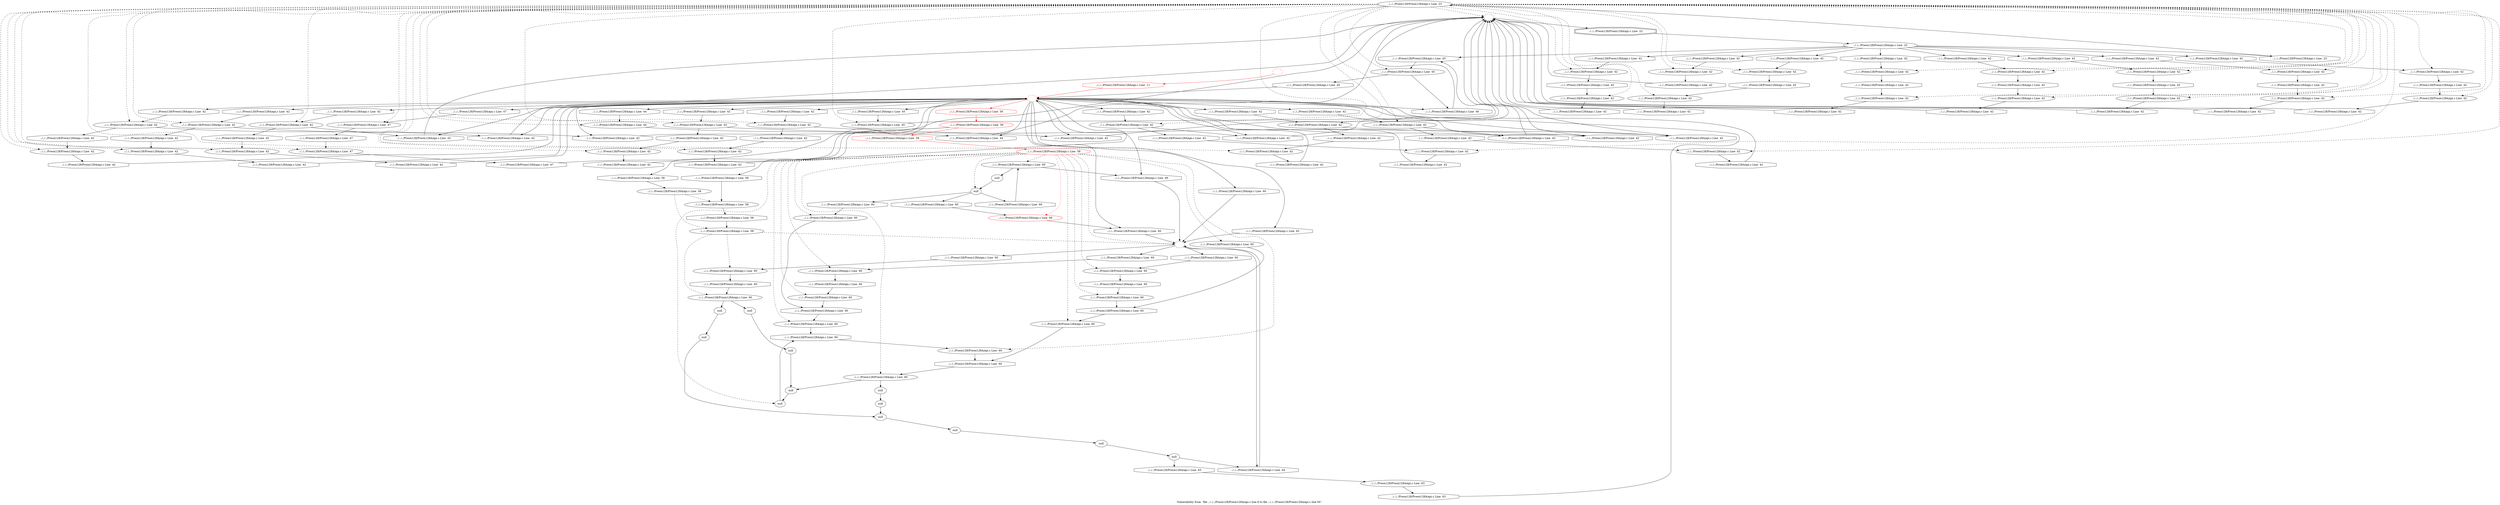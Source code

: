 digraph "Vulnerability from 'file ../../../Preon128/Preon128A/api.c line 8 to file ../../../Preon128/Preon128A/api.c line 60 '  "{
label="Vulnerability from  'file ../../../Preon128/Preon128A/api.c line 8 to file ../../../Preon128/Preon128A/api.c line 60 ' ";
node_2834[shape=ellipse,style=solid,label="../../../Preon128/Preon128A/api.c Line  23"]
node_2831[shape=ellipse,style=dashed,label=""]
"node_2834"->"node_2831" [style=dashed]
node_2838[shape=ellipse,style=solid,label="../../../Preon128/Preon128A/api.c Line  42"]
"node_2834"->"node_2838" [style=dashed]
node_2923[shape=ellipse,style=solid,label="../../../Preon128/Preon128A/api.c Line  44"]
"node_2834"->"node_2923" [style=dashed]
node_2885[shape=ellipse,style=solid,label="../../../Preon128/Preon128A/api.c Line  42"]
"node_2834"->"node_2885" [style=dashed]
node_2851[shape=ellipse,style=solid,label="../../../Preon128/Preon128A/api.c Line  42"]
"node_2834"->"node_2851" [style=dashed]
node_2932[shape=ellipse,style=solid,label="../../../Preon128/Preon128A/api.c Line  47"]
"node_2834"->"node_2932" [style=dashed]
node_2849[shape=ellipse,style=solid,label="../../../Preon128/Preon128A/api.c Line  42"]
"node_2834"->"node_2849" [style=dashed]
node_2879[shape=ellipse,style=solid,label="../../../Preon128/Preon128A/api.c Line  42"]
"node_2834"->"node_2879" [style=dashed]
node_2860[shape=ellipse,style=solid,label="../../../Preon128/Preon128A/api.c Line  42"]
"node_2834"->"node_2860" [style=dashed]
node_2928[shape=ellipse,style=solid,label="../../../Preon128/Preon128A/api.c Line  45"]
"node_2834"->"node_2928" [style=dashed]
node_2845[shape=ellipse,style=solid,label="../../../Preon128/Preon128A/api.c Line  42"]
"node_2834"->"node_2845" [style=dashed]
node_2881[shape=ellipse,style=solid,label="../../../Preon128/Preon128A/api.c Line  42"]
"node_2834"->"node_2881" [style=dashed]
node_2912[shape=ellipse,style=solid,label="../../../Preon128/Preon128A/api.c Line  42"]
"node_2834"->"node_2912" [style=dashed]
node_2890[shape=ellipse,style=solid,label="../../../Preon128/Preon128A/api.c Line  42"]
"node_2834"->"node_2890" [style=dashed]
node_2934[shape=ellipse,style=solid,label="../../../Preon128/Preon128A/api.c Line  47"]
"node_2834"->"node_2934" [style=dashed]
node_2883[shape=ellipse,style=solid,label="../../../Preon128/Preon128A/api.c Line  42"]
"node_2834"->"node_2883" [style=dashed]
node_2892[shape=ellipse,style=solid,label="../../../Preon128/Preon128A/api.c Line  42"]
"node_2834"->"node_2892" [style=dashed]
node_2894[shape=ellipse,style=solid,label="../../../Preon128/Preon128A/api.c Line  42"]
"node_2834"->"node_2894" [style=dashed]
node_2840[shape=ellipse,style=solid,label="../../../Preon128/Preon128A/api.c Line  42"]
"node_2834"->"node_2840" [style=dashed]
node_2836[shape=ellipse,style=solid,label="../../../Preon128/Preon128A/api.c Line  42"]
"node_2834"->"node_2836" [style=dashed]
node_2896[shape=ellipse,style=solid,label="../../../Preon128/Preon128A/api.c Line  42"]
"node_2834"->"node_2896" [style=dashed]
node_2862[shape=ellipse,style=solid,label="../../../Preon128/Preon128A/api.c Line  42"]
"node_2834"->"node_2862" [style=dashed]
node_2914[shape=ellipse,style=solid,label="../../../Preon128/Preon128A/api.c Line  42"]
"node_2834"->"node_2914" [style=dashed]
node_2869[shape=ellipse,style=solid,label="../../../Preon128/Preon128A/api.c Line  42"]
"node_2834"->"node_2869" [style=dashed]
node_2858[shape=ellipse,style=solid,label="../../../Preon128/Preon128A/api.c Line  42"]
"node_2834"->"node_2858" [style=dashed]
node_2872[shape=ellipse,style=solid,label="../../../Preon128/Preon128A/api.c Line  42"]
"node_2834"->"node_2872" [style=dashed]
node_2916[shape=ellipse,style=solid,label="../../../Preon128/Preon128A/api.c Line  42"]
"node_2834"->"node_2916" [style=dashed]
node_2901[shape=ellipse,style=solid,label="../../../Preon128/Preon128A/api.c Line  42"]
"node_2834"->"node_2901" [style=dashed]
node_2856[shape=ellipse,style=solid,label="../../../Preon128/Preon128A/api.c Line  42"]
"node_2834"->"node_2856" [style=dashed]
node_2903[shape=ellipse,style=solid,label="../../../Preon128/Preon128A/api.c Line  42"]
"node_2834"->"node_2903" [style=dashed]
node_2905[shape=ellipse,style=solid,label="../../../Preon128/Preon128A/api.c Line  42"]
"node_2834"->"node_2905" [style=dashed]
node_2926[shape=ellipse,style=solid,label="../../../Preon128/Preon128A/api.c Line  45"]
"node_2834"->"node_2926" [style=dashed]
node_2874[shape=ellipse,style=solid,label="../../../Preon128/Preon128A/api.c Line  42"]
"node_2834"->"node_2874" [style=dashed]
node_2867[shape=ellipse,style=solid,label="../../../Preon128/Preon128A/api.c Line  42"]
"node_2834"->"node_2867" [style=dashed]
node_2907[shape=ellipse,style=solid,label="../../../Preon128/Preon128A/api.c Line  42"]
"node_2834"->"node_2907" [style=dashed]
node_2847[shape=ellipse,style=solid,label="../../../Preon128/Preon128A/api.c Line  42"]
"node_2834"->"node_2847" [style=dashed]
node_2918[shape=ellipse,style=solid,label="../../../Preon128/Preon128A/api.c Line  42"]
"node_2834"->"node_2918" [style=dashed]
node_2833[shape=doubleoctagon,style=solid,label="../../../Preon128/Preon128A/api.c Line  22"]
node_2832[shape=ellipse,style=solid,label="../../../Preon128/Preon128A/api.c Line  22"]
"node_2833"->"node_2832"
node_2929[shape=octagon,style=solid,label="../../../Preon128/Preon128A/api.c Line  45"]
"node_2832"->"node_2929"
node_2880[shape=octagon,style=solid,label="../../../Preon128/Preon128A/api.c Line  42"]
"node_2832"->"node_2880"
node_2913[shape=octagon,style=solid,label="../../../Preon128/Preon128A/api.c Line  42"]
"node_2832"->"node_2913"
node_2891[shape=octagon,style=solid,label="../../../Preon128/Preon128A/api.c Line  42"]
"node_2832"->"node_2891"
node_2868[shape=octagon,style=solid,label="../../../Preon128/Preon128A/api.c Line  42"]
"node_2832"->"node_2868"
node_2857[shape=octagon,style=solid,label="../../../Preon128/Preon128A/api.c Line  42"]
"node_2832"->"node_2857"
node_2837[shape=octagon,style=solid,label="../../../Preon128/Preon128A/api.c Line  42"]
"node_2832"->"node_2837"
node_2902[shape=octagon,style=solid,label="../../../Preon128/Preon128A/api.c Line  42"]
"node_2832"->"node_2902"
node_2846[shape=octagon,style=solid,label="../../../Preon128/Preon128A/api.c Line  42"]
"node_2832"->"node_2846"
node_2835[shape=octagon,style=solid,label="../../../Preon128/Preon128A/api.c Line  23"]
"node_2832"->"node_2835"
"node_2831"->"node_2833"
node_2830[shape=octagon,style=solid,label="../../../Preon128/Preon128A/api.c Line  11", color=red]
node_2829[shape=ellipse,style=dashed,label="", color=red]
"node_2830"->"node_2829" [color=red]
node_2850[shape=octagon,style=solid,label="../../../Preon128/Preon128A/api.c Line  42"]
"node_2829"->"node_2850"
node_2982[shape=octagon,style=solid,label="../../../Preon128/Preon128A/api.c Line  60"]
"node_2829"->"node_2982"
node_2854[shape=octagon,style=solid,label="../../../Preon128/Preon128A/api.c Line  42"]
"node_2829"->"node_2854"
node_2937[shape=octagon,style=solid,label="../../../Preon128/Preon128A/api.c Line  56", color=red]
"node_2829"->"node_2937" [color=red]
node_2884[shape=octagon,style=solid,label="../../../Preon128/Preon128A/api.c Line  42"]
"node_2829"->"node_2884"
node_2843[shape=octagon,style=solid,label="../../../Preon128/Preon128A/api.c Line  42"]
"node_2829"->"node_2843"
node_2933[shape=octagon,style=solid,label="../../../Preon128/Preon128A/api.c Line  47"]
"node_2829"->"node_2933"
node_2945[shape=octagon,style=solid,label="../../../Preon128/Preon128A/api.c Line  60"]
"node_2829"->"node_2945"
node_2839[shape=octagon,style=solid,label="../../../Preon128/Preon128A/api.c Line  42"]
"node_2829"->"node_2839"
node_2966[shape=octagon,style=solid,label="../../../Preon128/Preon128A/api.c Line  60"]
"node_2829"->"node_2966"
node_2877[shape=octagon,style=solid,label="../../../Preon128/Preon128A/api.c Line  42"]
"node_2829"->"node_2877"
node_2931[shape=octagon,style=solid,label="../../../Preon128/Preon128A/api.c Line  46"]
"node_2829"->"node_2931"
node_2888[shape=octagon,style=solid,label="../../../Preon128/Preon128A/api.c Line  42"]
"node_2829"->"node_2888"
node_2895[shape=octagon,style=solid,label="../../../Preon128/Preon128A/api.c Line  42"]
"node_2829"->"node_2895"
node_2861[shape=octagon,style=solid,label="../../../Preon128/Preon128A/api.c Line  42"]
"node_2829"->"node_2861"
node_2865[shape=octagon,style=solid,label="../../../Preon128/Preon128A/api.c Line  42"]
"node_2829"->"node_2865"
node_2899[shape=octagon,style=solid,label="../../../Preon128/Preon128A/api.c Line  42"]
"node_2829"->"node_2899"
node_2924[shape=octagon,style=solid,label="../../../Preon128/Preon128A/api.c Line  44"]
"node_2829"->"node_2924"
node_2925[shape=octagon,style=solid,label="../../../Preon128/Preon128A/api.c Line  44"]
"node_2829"->"node_2925"
node_2910[shape=octagon,style=solid,label="../../../Preon128/Preon128A/api.c Line  42"]
"node_2829"->"node_2910"
node_2917[shape=octagon,style=solid,label="../../../Preon128/Preon128A/api.c Line  42"]
"node_2829"->"node_2917"
node_2921[shape=octagon,style=solid,label="../../../Preon128/Preon128A/api.c Line  42"]
"node_2829"->"node_2921"
node_2991[shape=octagon,style=solid,label="../../../Preon128/Preon128A/api.c Line  62"]
"node_2829"->"node_2991"
node_2873[shape=octagon,style=solid,label="../../../Preon128/Preon128A/api.c Line  42"]
"node_2829"->"node_2873"
node_2927[shape=octagon,style=solid,label="../../../Preon128/Preon128A/api.c Line  45"]
"node_2829"->"node_2927"
node_2906[shape=octagon,style=solid,label="../../../Preon128/Preon128A/api.c Line  42"]
"node_2829"->"node_2906"
node_2828[shape=ellipse,style=dashed,label="", color=red]
"node_2828"->"node_2830" [color=red]
"node_2850"->"node_2849"
"node_2838"->"node_2843"
node_2841[shape=octagon,style=solid,label="../../../Preon128/Preon128A/api.c Line  42"]
"node_2838"->"node_2841"
node_2980[shape=ellipse,style=solid,label="../../../Preon128/Preon128A/api.c Line  60"]
node_2979[shape=octagon,style=solid,label="../../../Preon128/Preon128A/api.c Line  60"]
"node_2980"->"node_2979"
node_2981[shape=octagon,style=solid,label="../../../Preon128/Preon128A/api.c Line  60"]
"node_2981"->"node_2980"
node_2944[shape=ellipse,style=dashed,label=""]
"node_2982"->"node_2944"
"node_2854"->"node_2831"
node_2922[shape=octagon,style=solid,label="../../../Preon128/Preon128A/api.c Line  42"]
"node_2922"->"node_2831"
"node_2923"->"node_2925"
node_2936[shape=ellipse,style=solid,label="../../../Preon128/Preon128A/api.c Line  56", color=red]
node_2955[shape=octagon,style=solid,label="../../../Preon128/Preon128A/api.c Line  58", color=red]
"node_2936"->"node_2955" [color=red]
node_2939[shape=octagon,style=solid,label="../../../Preon128/Preon128A/api.c Line  58"]
"node_2936"->"node_2939"
node_2941[shape=octagon,style=solid,label="../../../Preon128/Preon128A/api.c Line  58"]
"node_2936"->"node_2941"
"node_2937"->"node_2936" [color=red]
"node_2884"->"node_2883"
node_2887[shape=octagon,style=solid,label="../../../Preon128/Preon128A/api.c Line  42"]
"node_2885"->"node_2887"
"node_2843"->"node_2831"
node_2853[shape=octagon,style=solid,label="../../../Preon128/Preon128A/api.c Line  42"]
"node_2851"->"node_2853"
node_2935[shape=octagon,style=solid,label="../../../Preon128/Preon128A/api.c Line  47"]
"node_2932"->"node_2935"
"node_2933"->"node_2932"
"node_2849"->"node_2854"
node_2852[shape=octagon,style=solid,label="../../../Preon128/Preon128A/api.c Line  42"]
"node_2849"->"node_2852"
node_2983[shape=ellipse,style=solid,label="../../../Preon128/Preon128A/api.c Line  60"]
node_2977[shape=octagon,style=solid,label="../../../Preon128/Preon128A/api.c Line  60"]
"node_2983"->"node_2977"
node_2984[shape=octagon,style=solid,label="../../../Preon128/Preon128A/api.c Line  60"]
"node_2984"->"node_2983"
node_2985[shape=ellipse,style=solid,label="null"]
node_2975[shape=octagon,style=solid,label="../../../Preon128/Preon128A/api.c Line  60"]
"node_2985"->"node_2975"
node_2844[shape=octagon,style=solid,label="../../../Preon128/Preon128A/api.c Line  42"]
"node_2844"->"node_2831"
node_2870[shape=octagon,style=solid,label="../../../Preon128/Preon128A/api.c Line  42"]
"node_2870"->"node_2869"
"node_2944"->"node_2981"
node_2965[shape=octagon,style=solid,label="../../../Preon128/Preon128A/api.c Line  60"]
"node_2944"->"node_2965"
node_2995[shape=octagon,style=solid,label="../../../Preon128/Preon128A/api.c Line  64"]
"node_2944"->"node_2995"
node_2947[shape=octagon,style=solid,label="../../../Preon128/Preon128A/api.c Line  60"]
"node_2944"->"node_2947"
"node_2945"->"node_2944"
node_2954[shape=ellipse,style=solid,label="../../../Preon128/Preon128A/api.c Line  58", color=red]
"node_2954"->"node_2980" [style=dashed]
"node_2954"->"node_2983" [style=dashed]
"node_2954"->"node_2985" [style=dashed]
"node_2954"->"node_2944" [style=dashed]
node_2964[shape=ellipse,style=solid,label="../../../Preon128/Preon128A/api.c Line  60"]
"node_2954"->"node_2964" [style=dashed]
node_2967[shape=ellipse,style=solid,label="../../../Preon128/Preon128A/api.c Line  60"]
"node_2954"->"node_2967" [style=dashed]
node_2969[shape=ellipse,style=solid,label="null"]
"node_2954"->"node_2969" [style=dashed]
node_2958[shape=ellipse,style=solid,label="../../../Preon128/Preon128A/api.c Line  60"]
"node_2954"->"node_2958" [style=dashed]
node_2960[shape=ellipse,style=solid,label="../../../Preon128/Preon128A/api.c Line  60"]
"node_2954"->"node_2960" [style=dashed]
node_2976[shape=ellipse,style=solid,label="../../../Preon128/Preon128A/api.c Line  60"]
"node_2954"->"node_2976" [style=dashed]
node_2972[shape=ellipse,style=solid,label="../../../Preon128/Preon128A/api.c Line  60", color=red]
"node_2954"->"node_2972" [color=red, style=dashed]
node_2971[shape=ellipse,style=solid,label="../../../Preon128/Preon128A/api.c Line  60"]
"node_2954"->"node_2971" [style=dashed]
node_2962[shape=ellipse,style=solid,label="../../../Preon128/Preon128A/api.c Line  60"]
"node_2954"->"node_2962" [style=dashed]
node_2978[shape=ellipse,style=solid,label="../../../Preon128/Preon128A/api.c Line  60"]
"node_2954"->"node_2978" [style=dashed]
node_2974[shape=ellipse,style=solid,label="../../../Preon128/Preon128A/api.c Line  60"]
"node_2954"->"node_2974" [style=dashed]
"node_2955"->"node_2954" [color=red]
"node_2839"->"node_2838"
node_2886[shape=octagon,style=solid,label="../../../Preon128/Preon128A/api.c Line  42"]
"node_2886"->"node_2885"
"node_2887"->"node_2829"
node_2963[shape=octagon,style=solid,label="../../../Preon128/Preon128A/api.c Line  60"]
"node_2964"->"node_2963"
"node_2965"->"node_2964"
node_2882[shape=octagon,style=solid,label="../../../Preon128/Preon128A/api.c Line  42"]
"node_2879"->"node_2882"
"node_2966"->"node_2944"
"node_2967"->"node_2966"
node_2970[shape=octagon,style=solid,label="null"]
"node_2967"->"node_2970"
"node_2877"->"node_2831"
"node_2860"->"node_2865"
node_2863[shape=octagon,style=solid,label="../../../Preon128/Preon128A/api.c Line  42"]
"node_2860"->"node_2863"
node_2930[shape=octagon,style=solid,label="../../../Preon128/Preon128A/api.c Line  45"]
"node_2928"->"node_2930"
"node_2928"->"node_2931"
"node_2929"->"node_2928"
node_2848[shape=octagon,style=solid,label="../../../Preon128/Preon128A/api.c Line  42"]
"node_2845"->"node_2848"
"node_2930"->"node_2829"
"node_2931"->"node_2831"
"node_2880"->"node_2879"
node_2889[shape=octagon,style=solid,label="../../../Preon128/Preon128A/api.c Line  42"]
"node_2881"->"node_2889"
"node_2888"->"node_2831"
"node_2889"->"node_2831"
node_2948[shape=ellipse,style=solid,label="../../../Preon128/Preon128A/api.c Line  60"]
node_2953[shape=octagon,style=solid,label="null"]
"node_2948"->"node_2953"
node_2951[shape=octagon,style=solid,label="null"]
"node_2948"->"node_2951"
node_2949[shape=octagon,style=solid,label="../../../Preon128/Preon128A/api.c Line  60"]
"node_2949"->"node_2948"
node_2956[shape=ellipse,style=solid,label="null"]
node_2988[shape=octagon,style=solid,label="null"]
"node_2956"->"node_2988"
node_2957[shape=octagon,style=solid,label="null"]
"node_2957"->"node_2956"
node_2915[shape=octagon,style=solid,label="../../../Preon128/Preon128A/api.c Line  42"]
"node_2912"->"node_2915"
"node_2913"->"node_2912"
node_2871[shape=octagon,style=solid,label="../../../Preon128/Preon128A/api.c Line  47"]
"node_2871"->"node_2829"
node_2859[shape=octagon,style=solid,label="../../../Preon128/Preon128A/api.c Line  42"]
"node_2859"->"node_2858"
node_2893[shape=octagon,style=solid,label="../../../Preon128/Preon128A/api.c Line  42"]
"node_2890"->"node_2893"
"node_2891"->"node_2890"
"node_2934"->"node_2871"
"node_2935"->"node_2934"
"node_2882"->"node_2881"
"node_2883"->"node_2886"
"node_2883"->"node_2888"
"node_2868"->"node_2867"
node_2900[shape=octagon,style=solid,label="../../../Preon128/Preon128A/api.c Line  42"]
"node_2892"->"node_2900"
"node_2893"->"node_2892"
node_2968[shape=octagon,style=solid,label="../../../Preon128/Preon128A/api.c Line  60"]
"node_2968"->"node_2967"
"node_2969"->"node_2984"
"node_2969"->"node_2968"
node_2973[shape=octagon,style=solid,label="../../../Preon128/Preon128A/api.c Line  60"]
"node_2969"->"node_2973"
node_2897[shape=octagon,style=solid,label="../../../Preon128/Preon128A/api.c Line  42"]
"node_2894"->"node_2897"
"node_2894"->"node_2899"
"node_2895"->"node_2894"
"node_2861"->"node_2860"
node_2842[shape=octagon,style=solid,label="../../../Preon128/Preon128A/api.c Line  42"]
"node_2840"->"node_2842"
"node_2836"->"node_2844"
node_2992[shape=ellipse,style=solid,label="../../../Preon128/Preon128A/api.c Line  63"]
node_2994[shape=octagon,style=solid,label="../../../Preon128/Preon128A/api.c Line  63"]
"node_2992"->"node_2994"
node_2993[shape=octagon,style=solid,label="../../../Preon128/Preon128A/api.c Line  63"]
"node_2993"->"node_2992"
"node_2994"->"node_2829"
node_2876[shape=octagon,style=solid,label="../../../Preon128/Preon128A/api.c Line  42"]
"node_2876"->"node_2829"
"node_2958"->"node_2957"
node_2986[shape=octagon,style=solid,label="null"]
"node_2958"->"node_2986"
node_2959[shape=octagon,style=solid,label="../../../Preon128/Preon128A/api.c Line  60"]
"node_2959"->"node_2958"
node_2898[shape=octagon,style=solid,label="../../../Preon128/Preon128A/api.c Line  42"]
"node_2896"->"node_2898"
"node_2897"->"node_2896"
"node_2865"->"node_2831"
node_2938[shape=ellipse,style=solid,label="../../../Preon128/Preon128A/api.c Line  58"]
node_2940[shape=ellipse,style=solid,label="../../../Preon128/Preon128A/api.c Line  58"]
"node_2938"->"node_2940" [style=dashed]
node_2942[shape=ellipse,style=solid,label="../../../Preon128/Preon128A/api.c Line  58"]
"node_2938"->"node_2942" [style=dashed]
"node_2939"->"node_2938"
node_2864[shape=octagon,style=solid,label="../../../Preon128/Preon128A/api.c Line  42"]
"node_2864"->"node_2829"
node_2943[shape=octagon,style=solid,label="../../../Preon128/Preon128A/api.c Line  58"]
"node_2940"->"node_2943"
"node_2941"->"node_2940"
"node_2862"->"node_2864"
node_2878[shape=octagon,style=solid,label="../../../Preon128/Preon128A/api.c Line  42"]
"node_2878"->"node_2831"
"node_2898"->"node_2829"
"node_2899"->"node_2831"
"node_2942"->"node_2944" [style=dashed]
"node_2942"->"node_2948" [style=dashed]
node_2946[shape=ellipse,style=solid,label="../../../Preon128/Preon128A/api.c Line  60"]
"node_2942"->"node_2946" [style=dashed]
"node_2943"->"node_2942"
node_2952[shape=ellipse,style=solid,label="null"]
"node_2952"->"node_2986"
"node_2953"->"node_2952"
"node_2857"->"node_2856"
"node_2924"->"node_2923"
"node_2925"->"node_2831"
"node_2852"->"node_2851"
"node_2910"->"node_2831"
node_2911[shape=octagon,style=solid,label="../../../Preon128/Preon128A/api.c Line  42"]
"node_2911"->"node_2831"
"node_2914"->"node_2922"
"node_2915"->"node_2914"
"node_2841"->"node_2840"
"node_2960"->"node_2959"
node_2961[shape=octagon,style=solid,label="../../../Preon128/Preon128A/api.c Line  60"]
"node_2961"->"node_2960"
"node_2869"->"node_2878"
"node_2976"->"node_2975"
"node_2977"->"node_2976"
node_2950[shape=ellipse,style=solid,label="null"]
"node_2950"->"node_2988"
"node_2951"->"node_2950"
"node_2995"->"node_2944"
"node_2837"->"node_2836"
node_2866[shape=octagon,style=solid,label="../../../Preon128/Preon128A/api.c Line  42"]
"node_2858"->"node_2866"
"node_2946"->"node_2949"
"node_2947"->"node_2946"
"node_2872"->"node_2877"
node_2875[shape=octagon,style=solid,label="../../../Preon128/Preon128A/api.c Line  42"]
"node_2872"->"node_2875"
"node_2916"->"node_2921"
node_2919[shape=octagon,style=solid,label="../../../Preon128/Preon128A/api.c Line  42"]
"node_2916"->"node_2919"
"node_2917"->"node_2916"
"node_2863"->"node_2862"
"node_2972"->"node_2982"
"node_2973"->"node_2972"
"node_2986"->"node_2985"
node_2987[shape=ellipse,style=solid,label="null"]
node_2990[shape=octagon,style=solid,label="null"]
"node_2987"->"node_2990"
"node_2988"->"node_2987"
"node_2900"->"node_2831"
node_2904[shape=octagon,style=solid,label="../../../Preon128/Preon128A/api.c Line  42"]
"node_2901"->"node_2904"
node_2920[shape=octagon,style=solid,label="../../../Preon128/Preon128A/api.c Line  42"]
"node_2920"->"node_2829"
"node_2921"->"node_2831"
"node_2856"->"node_2859"
node_2989[shape=ellipse,style=solid,label="null"]
"node_2989"->"node_2993"
"node_2989"->"node_2995"
"node_2990"->"node_2989"
"node_2991"->"node_2944"
"node_2866"->"node_2831"
"node_2848"->"node_2847"
"node_2970"->"node_2969"
"node_2971"->"node_2961"
"node_2902"->"node_2901"
"node_2903"->"node_2911"
"node_2962"->"node_2961"
"node_2963"->"node_2962"
"node_2978"->"node_2977"
"node_2979"->"node_2978"
"node_2904"->"node_2903"
"node_2905"->"node_2910"
node_2908[shape=octagon,style=solid,label="../../../Preon128/Preon128A/api.c Line  42"]
"node_2905"->"node_2908"
"node_2873"->"node_2872"
"node_2875"->"node_2874"
"node_2853"->"node_2829"
"node_2846"->"node_2845"
"node_2926"->"node_2929"
"node_2927"->"node_2926"
"node_2874"->"node_2876"
"node_2867"->"node_2870"
"node_2906"->"node_2905"
node_2909[shape=octagon,style=solid,label="../../../Preon128/Preon128A/api.c Line  42"]
"node_2907"->"node_2909"
node_2855[shape=octagon,style=solid,label="../../../Preon128/Preon128A/api.c Line  42"]
"node_2847"->"node_2855"
"node_2842"->"node_2829"
"node_2855"->"node_2831"
"node_2918"->"node_2920"
"node_2919"->"node_2918"
"node_2835"->"node_2834"
"node_2974"->"node_2959"
"node_2975"->"node_2974"
"node_2908"->"node_2907"
"node_2909"->"node_2829"
}

